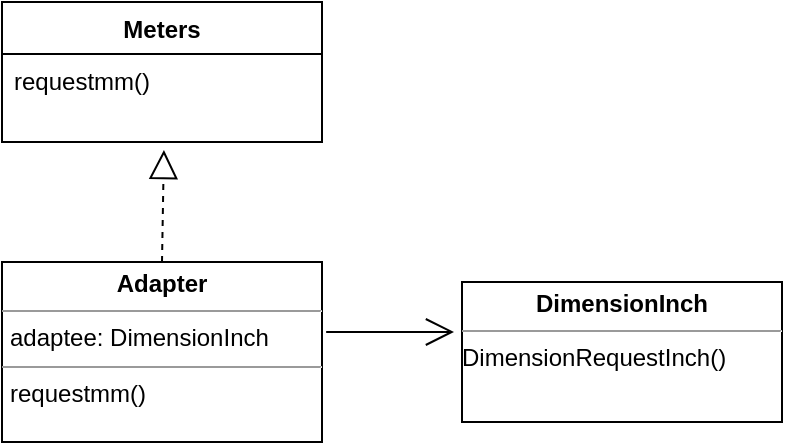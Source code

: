 <mxfile version="20.2.3" type="device"><diagram id="nB49i7TH0BTFZbtzXf2y" name="Singleton"><mxGraphModel dx="453" dy="748" grid="1" gridSize="10" guides="1" tooltips="1" connect="1" arrows="1" fold="1" page="1" pageScale="1" pageWidth="827" pageHeight="1169" math="0" shadow="0"><root><mxCell id="0"/><mxCell id="1" parent="0"/><mxCell id="XicCoCUGCj0OSMrOlhWc-11" value="&lt;p style=&quot;margin:0px;margin-top:4px;text-align:center;&quot;&gt;&lt;b&gt;DimensionInch&lt;/b&gt;&lt;/p&gt;&lt;hr size=&quot;1&quot;&gt;&lt;p style=&quot;margin:0px;margin-left:4px;&quot;&gt;&lt;/p&gt;DimensionRequestInch&lt;span style=&quot;background-color: initial;&quot;&gt;()&lt;/span&gt;&lt;b style=&quot;text-align: center;&quot;&gt;&lt;br&gt;&lt;/b&gt;&lt;p style=&quot;margin:0px;margin-left:4px;&quot;&gt;&lt;br&gt;&lt;/p&gt;" style="verticalAlign=top;align=left;overflow=fill;fontSize=12;fontFamily=Helvetica;html=1;" parent="1" vertex="1"><mxGeometry x="420" y="230" width="160" height="70" as="geometry"/></mxCell><mxCell id="XicCoCUGCj0OSMrOlhWc-12" value="Meters" style="swimlane;fontStyle=1;align=center;verticalAlign=top;childLayout=stackLayout;horizontal=1;startSize=26;horizontalStack=0;resizeParent=1;resizeParentMax=0;resizeLast=0;collapsible=1;marginBottom=0;" parent="1" vertex="1"><mxGeometry x="190" y="90" width="160" height="70" as="geometry"/></mxCell><mxCell id="XicCoCUGCj0OSMrOlhWc-15" value="requestmm()" style="text;strokeColor=none;fillColor=none;align=left;verticalAlign=top;spacingLeft=4;spacingRight=4;overflow=hidden;rotatable=0;points=[[0,0.5],[1,0.5]];portConstraint=eastwest;" parent="XicCoCUGCj0OSMrOlhWc-12" vertex="1"><mxGeometry y="26" width="160" height="44" as="geometry"/></mxCell><mxCell id="XicCoCUGCj0OSMrOlhWc-16" value="&lt;p style=&quot;margin:0px;margin-top:4px;text-align:center;&quot;&gt;&lt;b&gt;Adapter&lt;/b&gt;&lt;/p&gt;&lt;hr size=&quot;1&quot;&gt;&lt;p style=&quot;margin:0px;margin-left:4px;&quot;&gt;adaptee: DimensionInch&lt;/p&gt;&lt;hr size=&quot;1&quot;&gt;&lt;p style=&quot;margin:0px;margin-left:4px;&quot;&gt;requestmm()&lt;br&gt;&lt;/p&gt;&lt;p style=&quot;margin:0px;margin-left:4px;&quot;&gt;&lt;br&gt;&lt;/p&gt;" style="verticalAlign=top;align=left;overflow=fill;fontSize=12;fontFamily=Helvetica;html=1;" parent="1" vertex="1"><mxGeometry x="190" y="220" width="160" height="90" as="geometry"/></mxCell><mxCell id="XicCoCUGCj0OSMrOlhWc-19" value="" style="endArrow=block;dashed=1;endFill=0;endSize=12;html=1;rounded=0;exitX=0.5;exitY=0;exitDx=0;exitDy=0;entryX=0.506;entryY=1.091;entryDx=0;entryDy=0;entryPerimeter=0;" parent="1" source="XicCoCUGCj0OSMrOlhWc-16" target="XicCoCUGCj0OSMrOlhWc-15" edge="1"><mxGeometry width="160" relative="1" as="geometry"><mxPoint x="320" y="250" as="sourcePoint"/><mxPoint x="480" y="250" as="targetPoint"/></mxGeometry></mxCell><mxCell id="XicCoCUGCj0OSMrOlhWc-20" value="" style="endArrow=open;endFill=1;endSize=12;html=1;rounded=0;exitX=1.013;exitY=0.389;exitDx=0;exitDy=0;exitPerimeter=0;entryX=-0.025;entryY=0.357;entryDx=0;entryDy=0;entryPerimeter=0;" parent="1" source="XicCoCUGCj0OSMrOlhWc-16" target="XicCoCUGCj0OSMrOlhWc-11" edge="1"><mxGeometry width="160" relative="1" as="geometry"><mxPoint x="320" y="250" as="sourcePoint"/><mxPoint x="430" y="260" as="targetPoint"/></mxGeometry></mxCell></root></mxGraphModel></diagram></mxfile>